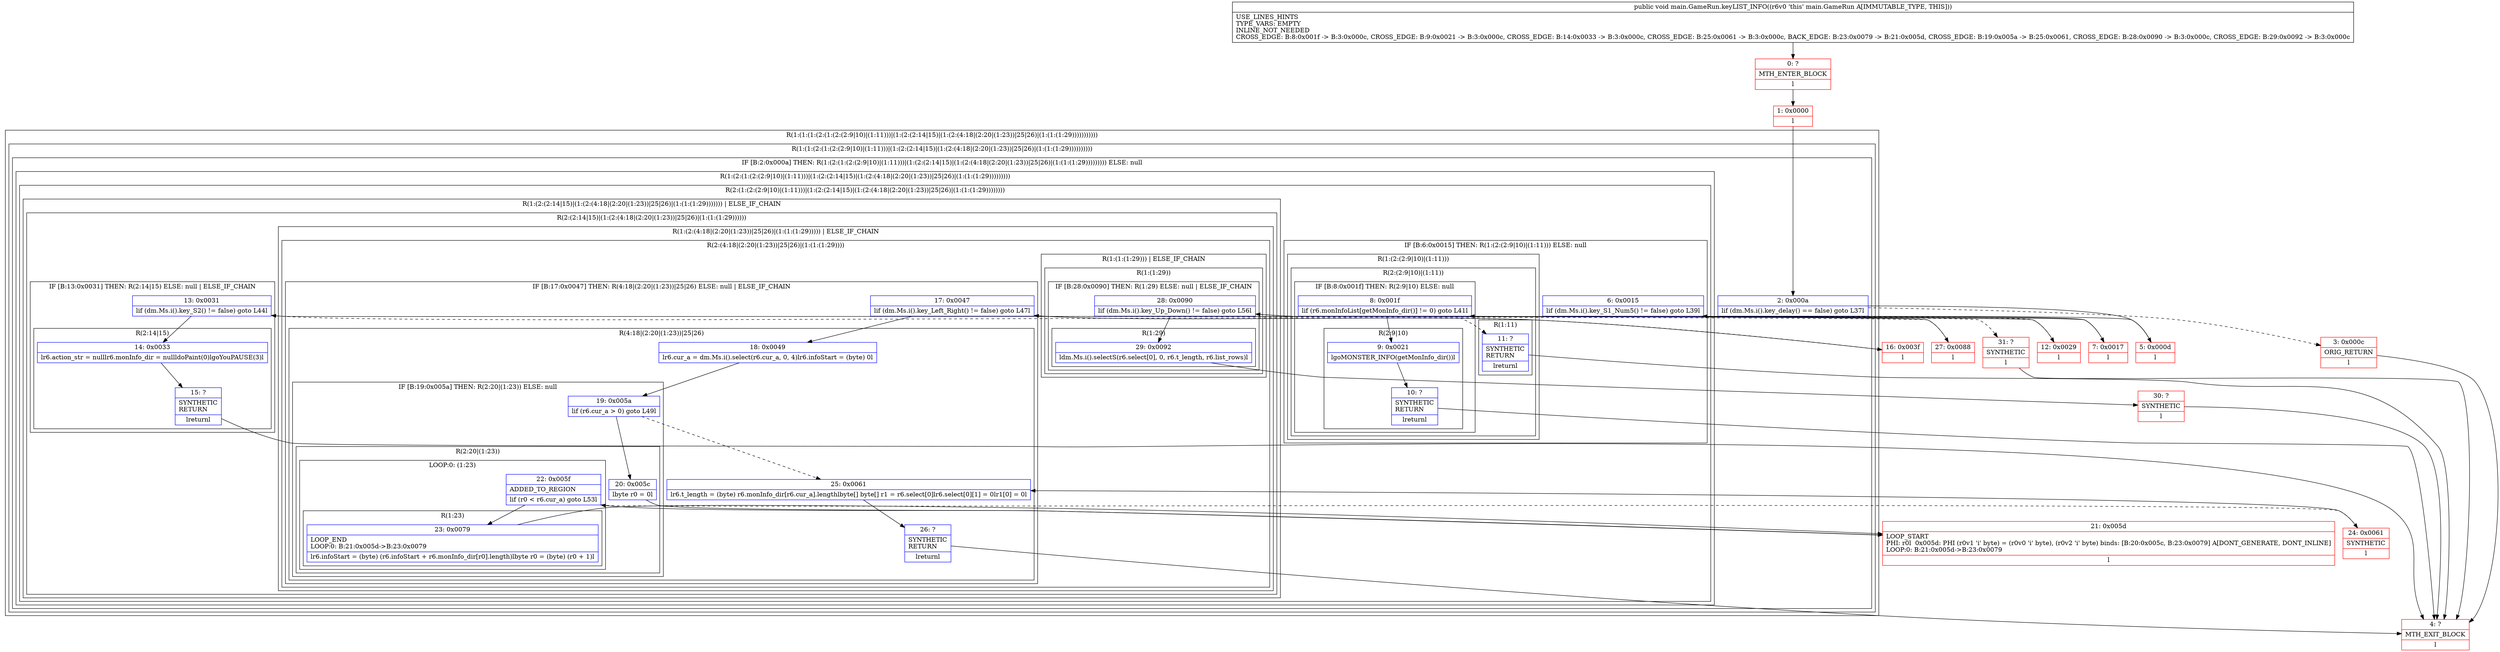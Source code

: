 digraph "CFG formain.GameRun.keyLIST_INFO()V" {
subgraph cluster_Region_363855632 {
label = "R(1:(1:(1:(2:(1:(2:(2:9|10)|(1:11)))|(1:(2:(2:14|15)|(1:(2:(4:18|(2:20|(1:23))|25|26)|(1:(1:(1:29)))))))))))";
node [shape=record,color=blue];
subgraph cluster_Region_1374927156 {
label = "R(1:(1:(2:(1:(2:(2:9|10)|(1:11)))|(1:(2:(2:14|15)|(1:(2:(4:18|(2:20|(1:23))|25|26)|(1:(1:(1:29))))))))))";
node [shape=record,color=blue];
subgraph cluster_IfRegion_404214216 {
label = "IF [B:2:0x000a] THEN: R(1:(2:(1:(2:(2:9|10)|(1:11)))|(1:(2:(2:14|15)|(1:(2:(4:18|(2:20|(1:23))|25|26)|(1:(1:(1:29))))))))) ELSE: null";
node [shape=record,color=blue];
Node_2 [shape=record,label="{2\:\ 0x000a|lif (dm.Ms.i().key_delay() == false) goto L37l}"];
subgraph cluster_Region_1175492573 {
label = "R(1:(2:(1:(2:(2:9|10)|(1:11)))|(1:(2:(2:14|15)|(1:(2:(4:18|(2:20|(1:23))|25|26)|(1:(1:(1:29)))))))))";
node [shape=record,color=blue];
subgraph cluster_Region_741193584 {
label = "R(2:(1:(2:(2:9|10)|(1:11)))|(1:(2:(2:14|15)|(1:(2:(4:18|(2:20|(1:23))|25|26)|(1:(1:(1:29))))))))";
node [shape=record,color=blue];
subgraph cluster_IfRegion_1616613848 {
label = "IF [B:6:0x0015] THEN: R(1:(2:(2:9|10)|(1:11))) ELSE: null";
node [shape=record,color=blue];
Node_6 [shape=record,label="{6\:\ 0x0015|lif (dm.Ms.i().key_S1_Num5() != false) goto L39l}"];
subgraph cluster_Region_1180997002 {
label = "R(1:(2:(2:9|10)|(1:11)))";
node [shape=record,color=blue];
subgraph cluster_Region_67656932 {
label = "R(2:(2:9|10)|(1:11))";
node [shape=record,color=blue];
subgraph cluster_IfRegion_1172307234 {
label = "IF [B:8:0x001f] THEN: R(2:9|10) ELSE: null";
node [shape=record,color=blue];
Node_8 [shape=record,label="{8\:\ 0x001f|lif (r6.monInfoList[getMonInfo_dir()] != 0) goto L41l}"];
subgraph cluster_Region_2041999632 {
label = "R(2:9|10)";
node [shape=record,color=blue];
Node_9 [shape=record,label="{9\:\ 0x0021|lgoMONSTER_INFO(getMonInfo_dir())l}"];
Node_10 [shape=record,label="{10\:\ ?|SYNTHETIC\lRETURN\l|lreturnl}"];
}
}
subgraph cluster_Region_463233897 {
label = "R(1:11)";
node [shape=record,color=blue];
Node_11 [shape=record,label="{11\:\ ?|SYNTHETIC\lRETURN\l|lreturnl}"];
}
}
}
}
subgraph cluster_Region_1563816834 {
label = "R(1:(2:(2:14|15)|(1:(2:(4:18|(2:20|(1:23))|25|26)|(1:(1:(1:29))))))) | ELSE_IF_CHAIN\l";
node [shape=record,color=blue];
subgraph cluster_Region_1740186603 {
label = "R(2:(2:14|15)|(1:(2:(4:18|(2:20|(1:23))|25|26)|(1:(1:(1:29))))))";
node [shape=record,color=blue];
subgraph cluster_IfRegion_768471293 {
label = "IF [B:13:0x0031] THEN: R(2:14|15) ELSE: null | ELSE_IF_CHAIN\l";
node [shape=record,color=blue];
Node_13 [shape=record,label="{13\:\ 0x0031|lif (dm.Ms.i().key_S2() != false) goto L44l}"];
subgraph cluster_Region_1437747462 {
label = "R(2:14|15)";
node [shape=record,color=blue];
Node_14 [shape=record,label="{14\:\ 0x0033|lr6.action_str = nulllr6.monInfo_dir = nullldoPaint(0)lgoYouPAUSE(3)l}"];
Node_15 [shape=record,label="{15\:\ ?|SYNTHETIC\lRETURN\l|lreturnl}"];
}
}
subgraph cluster_Region_669583825 {
label = "R(1:(2:(4:18|(2:20|(1:23))|25|26)|(1:(1:(1:29))))) | ELSE_IF_CHAIN\l";
node [shape=record,color=blue];
subgraph cluster_Region_157401276 {
label = "R(2:(4:18|(2:20|(1:23))|25|26)|(1:(1:(1:29))))";
node [shape=record,color=blue];
subgraph cluster_IfRegion_1273594741 {
label = "IF [B:17:0x0047] THEN: R(4:18|(2:20|(1:23))|25|26) ELSE: null | ELSE_IF_CHAIN\l";
node [shape=record,color=blue];
Node_17 [shape=record,label="{17\:\ 0x0047|lif (dm.Ms.i().key_Left_Right() != false) goto L47l}"];
subgraph cluster_Region_580654012 {
label = "R(4:18|(2:20|(1:23))|25|26)";
node [shape=record,color=blue];
Node_18 [shape=record,label="{18\:\ 0x0049|lr6.cur_a = dm.Ms.i().select(r6.cur_a, 0, 4)lr6.infoStart = (byte) 0l}"];
subgraph cluster_IfRegion_215222647 {
label = "IF [B:19:0x005a] THEN: R(2:20|(1:23)) ELSE: null";
node [shape=record,color=blue];
Node_19 [shape=record,label="{19\:\ 0x005a|lif (r6.cur_a \> 0) goto L49l}"];
subgraph cluster_Region_1158916081 {
label = "R(2:20|(1:23))";
node [shape=record,color=blue];
Node_20 [shape=record,label="{20\:\ 0x005c|lbyte r0 = 0l}"];
subgraph cluster_LoopRegion_392573810 {
label = "LOOP:0: (1:23)";
node [shape=record,color=blue];
Node_22 [shape=record,label="{22\:\ 0x005f|ADDED_TO_REGION\l|lif (r0 \< r6.cur_a) goto L53l}"];
subgraph cluster_Region_1625772139 {
label = "R(1:23)";
node [shape=record,color=blue];
Node_23 [shape=record,label="{23\:\ 0x0079|LOOP_END\lLOOP:0: B:21:0x005d\-\>B:23:0x0079\l|lr6.infoStart = (byte) (r6.infoStart + r6.monInfo_dir[r0].length)lbyte r0 = (byte) (r0 + 1)l}"];
}
}
}
}
Node_25 [shape=record,label="{25\:\ 0x0061|lr6.t_length = (byte) r6.monInfo_dir[r6.cur_a].lengthlbyte[] byte[] r1 = r6.select[0]lr6.select[0][1] = 0lr1[0] = 0l}"];
Node_26 [shape=record,label="{26\:\ ?|SYNTHETIC\lRETURN\l|lreturnl}"];
}
}
subgraph cluster_Region_1671184061 {
label = "R(1:(1:(1:29))) | ELSE_IF_CHAIN\l";
node [shape=record,color=blue];
subgraph cluster_Region_1686074962 {
label = "R(1:(1:29))";
node [shape=record,color=blue];
subgraph cluster_IfRegion_1670034307 {
label = "IF [B:28:0x0090] THEN: R(1:29) ELSE: null | ELSE_IF_CHAIN\l";
node [shape=record,color=blue];
Node_28 [shape=record,label="{28\:\ 0x0090|lif (dm.Ms.i().key_Up_Down() != false) goto L56l}"];
subgraph cluster_Region_1329168692 {
label = "R(1:29)";
node [shape=record,color=blue];
Node_29 [shape=record,label="{29\:\ 0x0092|ldm.Ms.i().selectS(r6.select[0], 0, r6.t_length, r6.list_rows)l}"];
}
}
}
}
}
}
}
}
}
}
}
}
}
Node_0 [shape=record,color=red,label="{0\:\ ?|MTH_ENTER_BLOCK\l|l}"];
Node_1 [shape=record,color=red,label="{1\:\ 0x0000|l}"];
Node_3 [shape=record,color=red,label="{3\:\ 0x000c|ORIG_RETURN\l|l}"];
Node_4 [shape=record,color=red,label="{4\:\ ?|MTH_EXIT_BLOCK\l|l}"];
Node_5 [shape=record,color=red,label="{5\:\ 0x000d|l}"];
Node_7 [shape=record,color=red,label="{7\:\ 0x0017|l}"];
Node_12 [shape=record,color=red,label="{12\:\ 0x0029|l}"];
Node_16 [shape=record,color=red,label="{16\:\ 0x003f|l}"];
Node_21 [shape=record,color=red,label="{21\:\ 0x005d|LOOP_START\lPHI: r0l  0x005d: PHI (r0v1 'i' byte) = (r0v0 'i' byte), (r0v2 'i' byte) binds: [B:20:0x005c, B:23:0x0079] A[DONT_GENERATE, DONT_INLINE]\lLOOP:0: B:21:0x005d\-\>B:23:0x0079\l|l}"];
Node_24 [shape=record,color=red,label="{24\:\ 0x0061|SYNTHETIC\l|l}"];
Node_27 [shape=record,color=red,label="{27\:\ 0x0088|l}"];
Node_30 [shape=record,color=red,label="{30\:\ ?|SYNTHETIC\l|l}"];
Node_31 [shape=record,color=red,label="{31\:\ ?|SYNTHETIC\l|l}"];
MethodNode[shape=record,label="{public void main.GameRun.keyLIST_INFO((r6v0 'this' main.GameRun A[IMMUTABLE_TYPE, THIS]))  | USE_LINES_HINTS\lTYPE_VARS: EMPTY\lINLINE_NOT_NEEDED\lCROSS_EDGE: B:8:0x001f \-\> B:3:0x000c, CROSS_EDGE: B:9:0x0021 \-\> B:3:0x000c, CROSS_EDGE: B:14:0x0033 \-\> B:3:0x000c, CROSS_EDGE: B:25:0x0061 \-\> B:3:0x000c, BACK_EDGE: B:23:0x0079 \-\> B:21:0x005d, CROSS_EDGE: B:19:0x005a \-\> B:25:0x0061, CROSS_EDGE: B:28:0x0090 \-\> B:3:0x000c, CROSS_EDGE: B:29:0x0092 \-\> B:3:0x000c\l}"];
MethodNode -> Node_0;
Node_2 -> Node_3[style=dashed];
Node_2 -> Node_5;
Node_6 -> Node_7;
Node_6 -> Node_12[style=dashed];
Node_8 -> Node_9;
Node_8 -> Node_11[style=dashed];
Node_9 -> Node_10;
Node_10 -> Node_4;
Node_11 -> Node_4;
Node_13 -> Node_14;
Node_13 -> Node_16[style=dashed];
Node_14 -> Node_15;
Node_15 -> Node_4;
Node_17 -> Node_18;
Node_17 -> Node_27[style=dashed];
Node_18 -> Node_19;
Node_19 -> Node_20;
Node_19 -> Node_25[style=dashed];
Node_20 -> Node_21;
Node_22 -> Node_23;
Node_22 -> Node_24[style=dashed];
Node_23 -> Node_21;
Node_25 -> Node_26;
Node_26 -> Node_4;
Node_28 -> Node_29;
Node_28 -> Node_31[style=dashed];
Node_29 -> Node_30;
Node_0 -> Node_1;
Node_1 -> Node_2;
Node_3 -> Node_4;
Node_5 -> Node_6;
Node_7 -> Node_8;
Node_12 -> Node_13;
Node_16 -> Node_17;
Node_21 -> Node_22;
Node_24 -> Node_25;
Node_27 -> Node_28;
Node_30 -> Node_4;
Node_31 -> Node_4;
}

